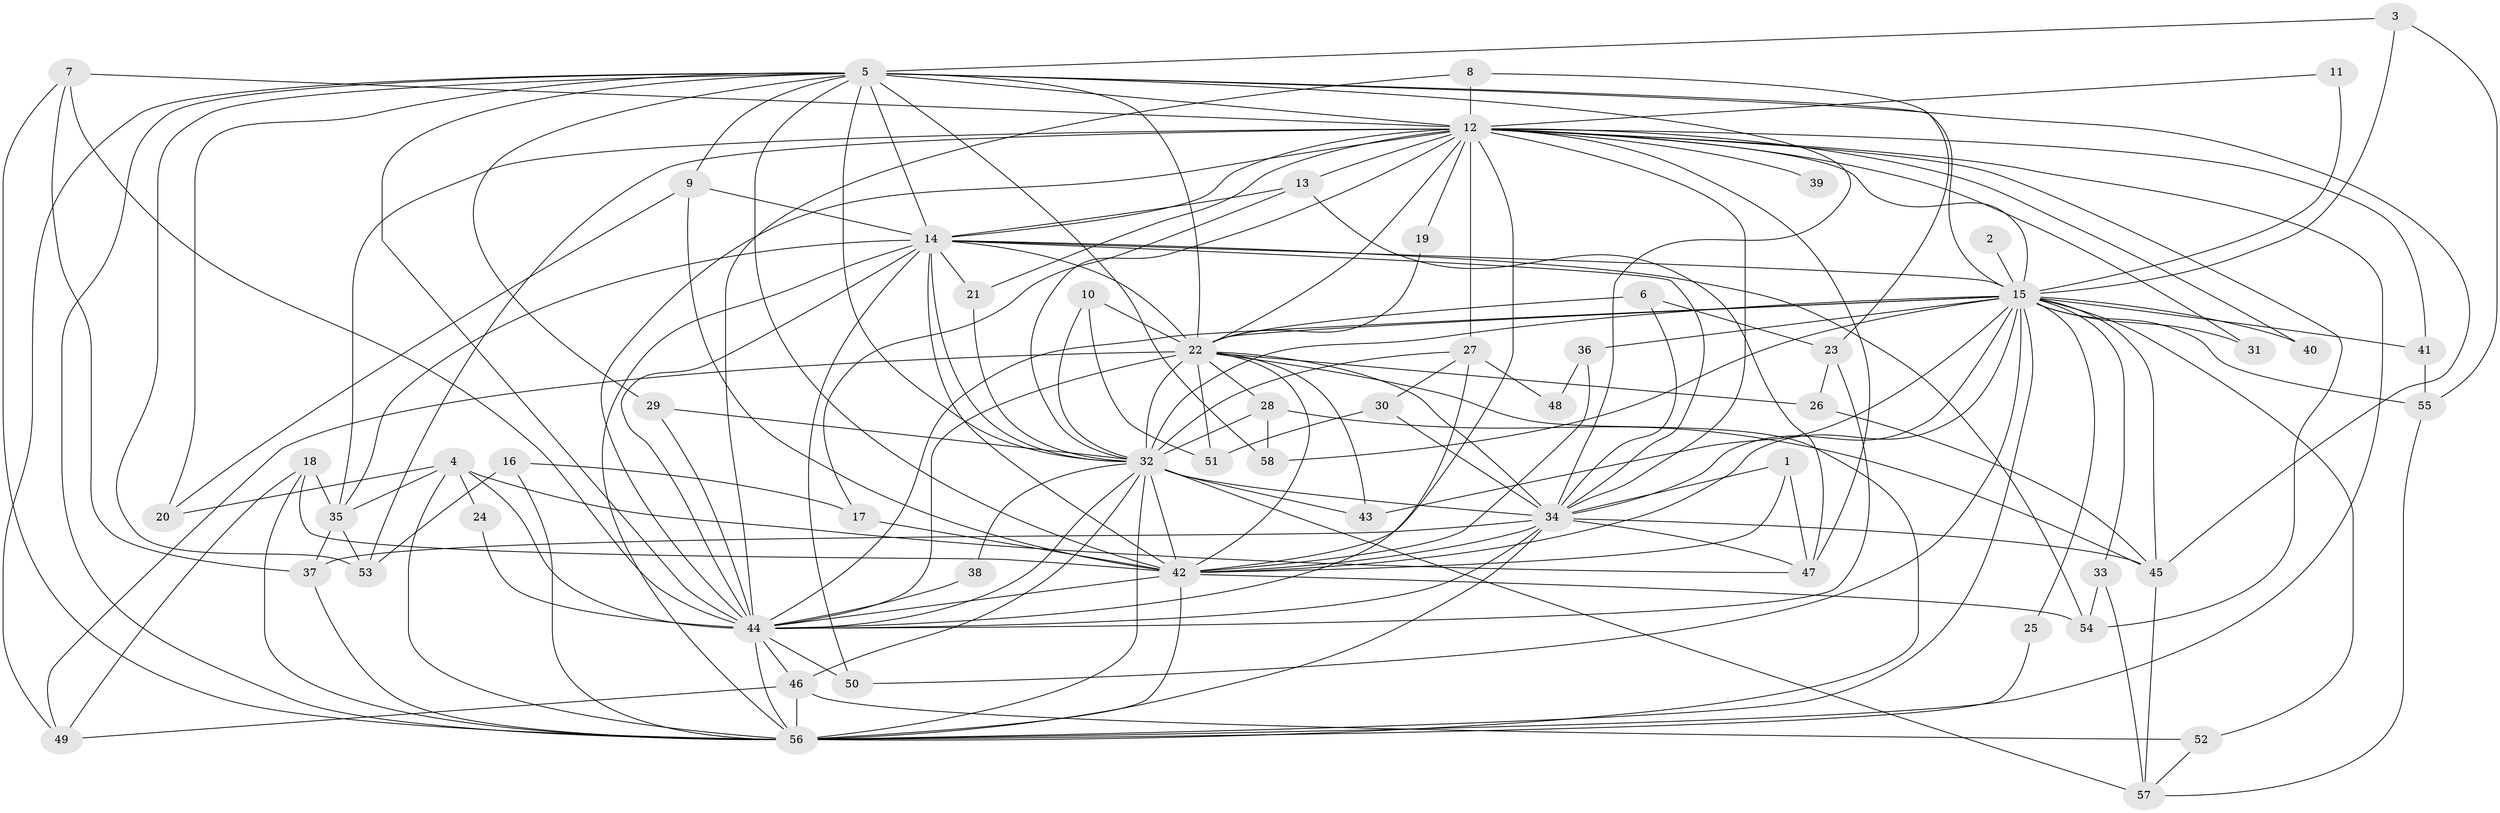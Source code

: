 // original degree distribution, {19: 0.017241379310344827, 31: 0.008620689655172414, 20: 0.017241379310344827, 23: 0.017241379310344827, 27: 0.008620689655172414, 17: 0.008620689655172414, 26: 0.008620689655172414, 5: 0.04310344827586207, 2: 0.5, 4: 0.11206896551724138, 3: 0.2413793103448276, 6: 0.017241379310344827}
// Generated by graph-tools (version 1.1) at 2025/01/03/09/25 03:01:12]
// undirected, 58 vertices, 170 edges
graph export_dot {
graph [start="1"]
  node [color=gray90,style=filled];
  1;
  2;
  3;
  4;
  5;
  6;
  7;
  8;
  9;
  10;
  11;
  12;
  13;
  14;
  15;
  16;
  17;
  18;
  19;
  20;
  21;
  22;
  23;
  24;
  25;
  26;
  27;
  28;
  29;
  30;
  31;
  32;
  33;
  34;
  35;
  36;
  37;
  38;
  39;
  40;
  41;
  42;
  43;
  44;
  45;
  46;
  47;
  48;
  49;
  50;
  51;
  52;
  53;
  54;
  55;
  56;
  57;
  58;
  1 -- 34 [weight=1.0];
  1 -- 42 [weight=1.0];
  1 -- 47 [weight=1.0];
  2 -- 15 [weight=2.0];
  3 -- 5 [weight=1.0];
  3 -- 15 [weight=1.0];
  3 -- 55 [weight=1.0];
  4 -- 20 [weight=1.0];
  4 -- 24 [weight=2.0];
  4 -- 35 [weight=1.0];
  4 -- 44 [weight=1.0];
  4 -- 47 [weight=1.0];
  4 -- 56 [weight=1.0];
  5 -- 9 [weight=1.0];
  5 -- 12 [weight=1.0];
  5 -- 14 [weight=2.0];
  5 -- 15 [weight=1.0];
  5 -- 20 [weight=1.0];
  5 -- 22 [weight=2.0];
  5 -- 29 [weight=1.0];
  5 -- 32 [weight=1.0];
  5 -- 34 [weight=1.0];
  5 -- 42 [weight=1.0];
  5 -- 44 [weight=1.0];
  5 -- 45 [weight=1.0];
  5 -- 49 [weight=1.0];
  5 -- 53 [weight=1.0];
  5 -- 56 [weight=2.0];
  5 -- 58 [weight=1.0];
  6 -- 22 [weight=1.0];
  6 -- 23 [weight=1.0];
  6 -- 34 [weight=1.0];
  7 -- 12 [weight=1.0];
  7 -- 37 [weight=1.0];
  7 -- 44 [weight=2.0];
  7 -- 56 [weight=1.0];
  8 -- 12 [weight=1.0];
  8 -- 23 [weight=1.0];
  8 -- 44 [weight=1.0];
  9 -- 14 [weight=1.0];
  9 -- 20 [weight=1.0];
  9 -- 42 [weight=1.0];
  10 -- 22 [weight=1.0];
  10 -- 32 [weight=1.0];
  10 -- 51 [weight=1.0];
  11 -- 12 [weight=1.0];
  11 -- 15 [weight=2.0];
  12 -- 13 [weight=1.0];
  12 -- 14 [weight=2.0];
  12 -- 15 [weight=1.0];
  12 -- 19 [weight=1.0];
  12 -- 21 [weight=1.0];
  12 -- 22 [weight=1.0];
  12 -- 27 [weight=1.0];
  12 -- 31 [weight=1.0];
  12 -- 32 [weight=1.0];
  12 -- 34 [weight=1.0];
  12 -- 35 [weight=1.0];
  12 -- 39 [weight=1.0];
  12 -- 40 [weight=1.0];
  12 -- 41 [weight=1.0];
  12 -- 42 [weight=1.0];
  12 -- 44 [weight=1.0];
  12 -- 47 [weight=1.0];
  12 -- 53 [weight=1.0];
  12 -- 54 [weight=1.0];
  12 -- 56 [weight=2.0];
  13 -- 14 [weight=1.0];
  13 -- 17 [weight=1.0];
  13 -- 47 [weight=1.0];
  14 -- 15 [weight=1.0];
  14 -- 21 [weight=1.0];
  14 -- 22 [weight=1.0];
  14 -- 32 [weight=2.0];
  14 -- 34 [weight=1.0];
  14 -- 35 [weight=1.0];
  14 -- 42 [weight=1.0];
  14 -- 44 [weight=2.0];
  14 -- 50 [weight=1.0];
  14 -- 54 [weight=1.0];
  14 -- 56 [weight=1.0];
  15 -- 22 [weight=1.0];
  15 -- 25 [weight=1.0];
  15 -- 31 [weight=1.0];
  15 -- 32 [weight=2.0];
  15 -- 33 [weight=2.0];
  15 -- 34 [weight=3.0];
  15 -- 36 [weight=2.0];
  15 -- 40 [weight=1.0];
  15 -- 41 [weight=1.0];
  15 -- 42 [weight=1.0];
  15 -- 43 [weight=1.0];
  15 -- 44 [weight=1.0];
  15 -- 45 [weight=1.0];
  15 -- 50 [weight=1.0];
  15 -- 52 [weight=1.0];
  15 -- 55 [weight=1.0];
  15 -- 56 [weight=1.0];
  15 -- 58 [weight=1.0];
  16 -- 17 [weight=1.0];
  16 -- 53 [weight=1.0];
  16 -- 56 [weight=1.0];
  17 -- 42 [weight=1.0];
  18 -- 35 [weight=1.0];
  18 -- 42 [weight=1.0];
  18 -- 49 [weight=1.0];
  18 -- 56 [weight=1.0];
  19 -- 22 [weight=1.0];
  21 -- 32 [weight=1.0];
  22 -- 26 [weight=1.0];
  22 -- 28 [weight=2.0];
  22 -- 32 [weight=1.0];
  22 -- 34 [weight=2.0];
  22 -- 42 [weight=1.0];
  22 -- 43 [weight=1.0];
  22 -- 44 [weight=1.0];
  22 -- 49 [weight=1.0];
  22 -- 51 [weight=1.0];
  22 -- 56 [weight=1.0];
  23 -- 26 [weight=1.0];
  23 -- 44 [weight=1.0];
  24 -- 44 [weight=1.0];
  25 -- 56 [weight=1.0];
  26 -- 45 [weight=1.0];
  27 -- 30 [weight=1.0];
  27 -- 32 [weight=1.0];
  27 -- 44 [weight=1.0];
  27 -- 48 [weight=1.0];
  28 -- 32 [weight=1.0];
  28 -- 45 [weight=1.0];
  28 -- 58 [weight=1.0];
  29 -- 32 [weight=1.0];
  29 -- 44 [weight=1.0];
  30 -- 34 [weight=1.0];
  30 -- 51 [weight=1.0];
  32 -- 34 [weight=4.0];
  32 -- 38 [weight=1.0];
  32 -- 42 [weight=2.0];
  32 -- 43 [weight=1.0];
  32 -- 44 [weight=1.0];
  32 -- 46 [weight=1.0];
  32 -- 56 [weight=2.0];
  32 -- 57 [weight=2.0];
  33 -- 54 [weight=1.0];
  33 -- 57 [weight=1.0];
  34 -- 37 [weight=1.0];
  34 -- 42 [weight=2.0];
  34 -- 44 [weight=2.0];
  34 -- 45 [weight=1.0];
  34 -- 47 [weight=1.0];
  34 -- 56 [weight=1.0];
  35 -- 37 [weight=1.0];
  35 -- 53 [weight=1.0];
  36 -- 42 [weight=1.0];
  36 -- 48 [weight=1.0];
  37 -- 56 [weight=1.0];
  38 -- 44 [weight=1.0];
  41 -- 55 [weight=1.0];
  42 -- 44 [weight=1.0];
  42 -- 54 [weight=1.0];
  42 -- 56 [weight=1.0];
  44 -- 46 [weight=1.0];
  44 -- 50 [weight=1.0];
  44 -- 56 [weight=1.0];
  45 -- 57 [weight=1.0];
  46 -- 49 [weight=1.0];
  46 -- 52 [weight=1.0];
  46 -- 56 [weight=1.0];
  52 -- 57 [weight=1.0];
  55 -- 57 [weight=1.0];
}
